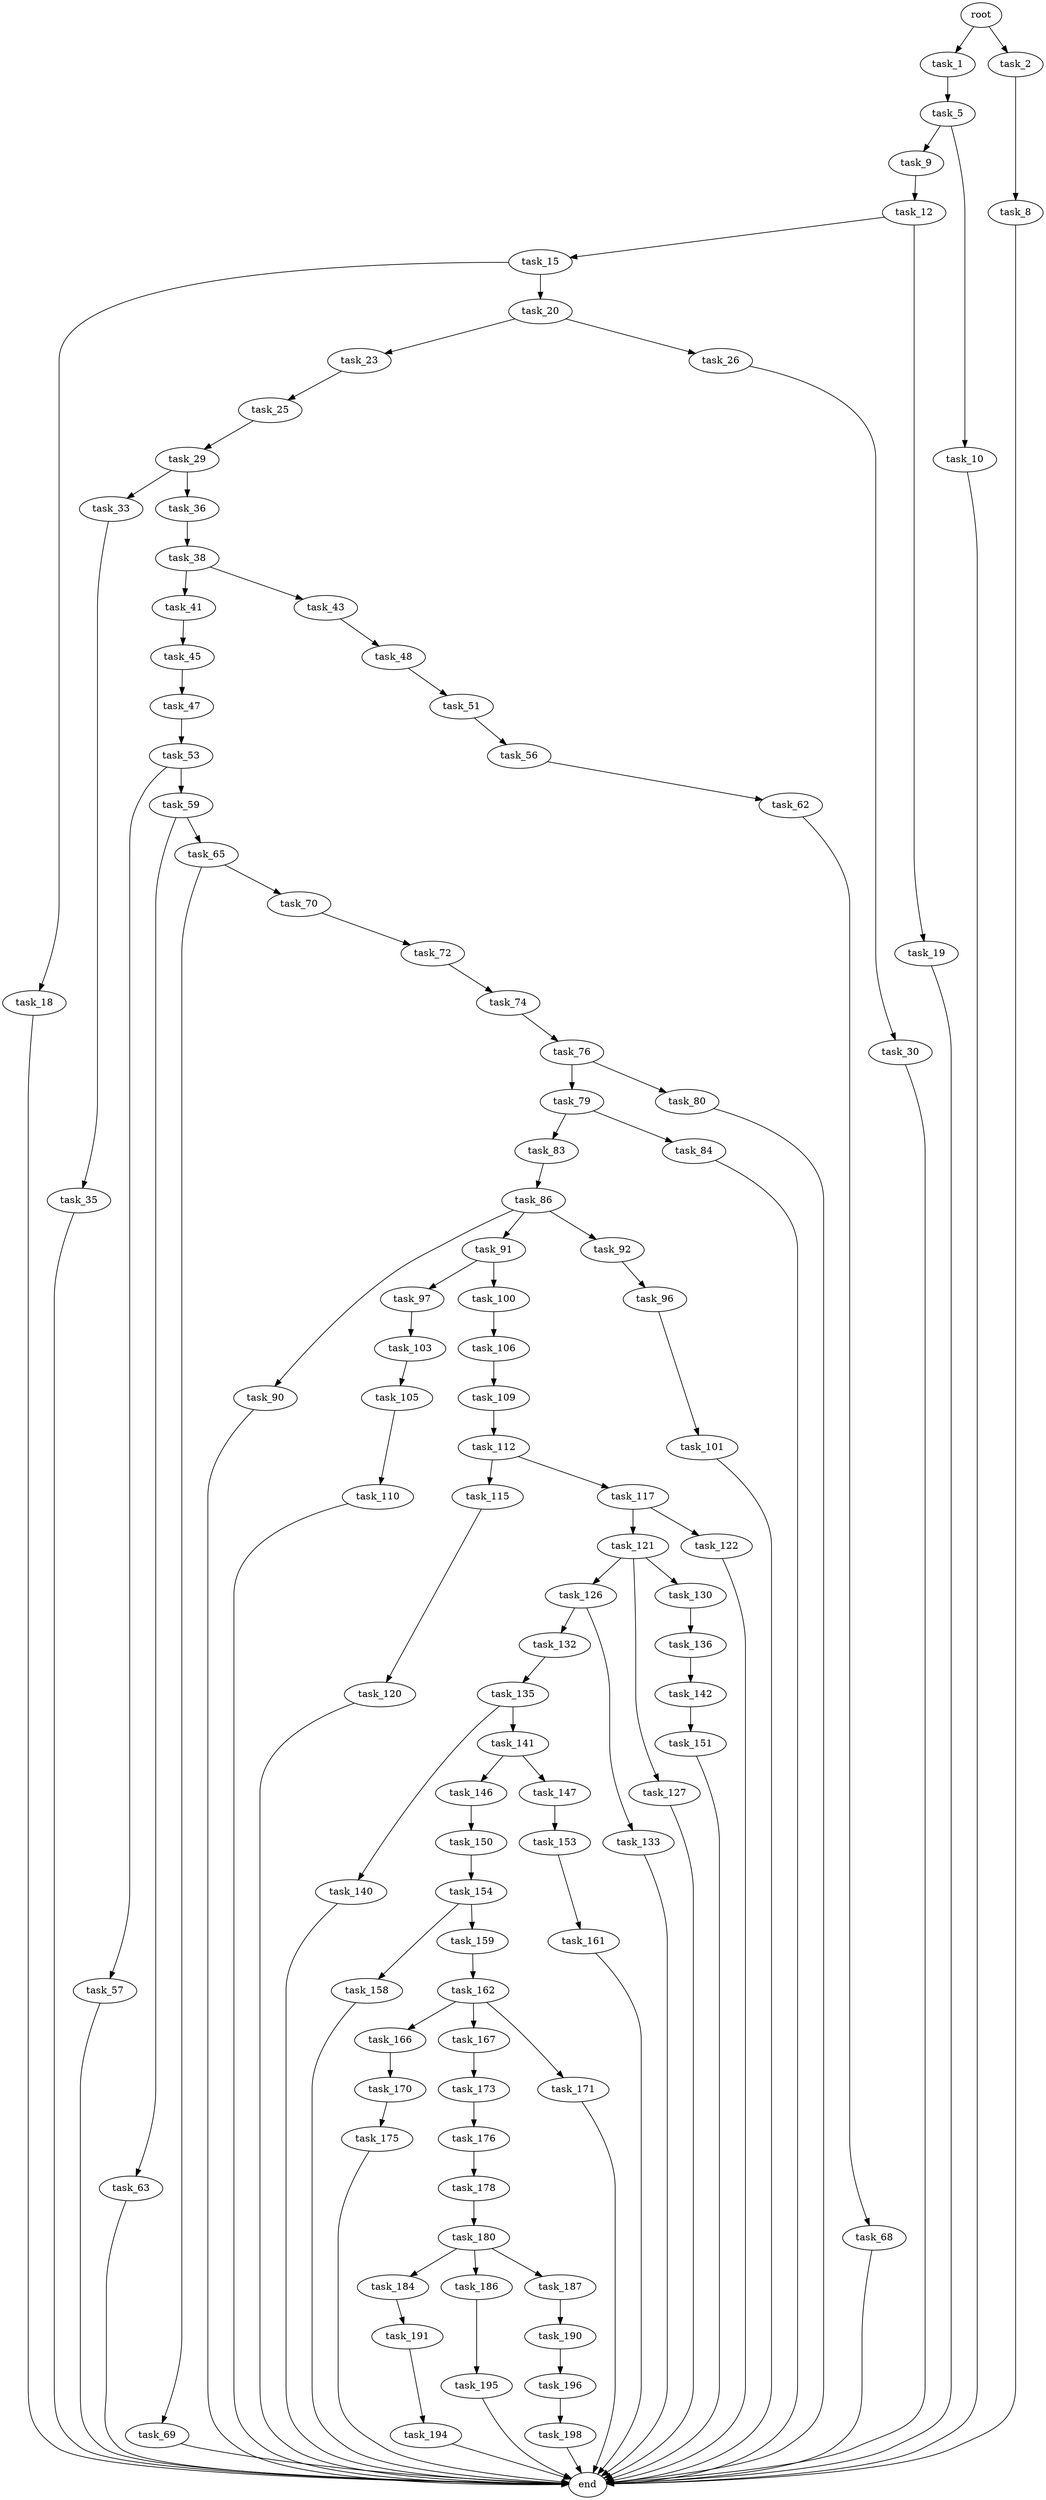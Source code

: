 digraph G {
  root [size="0.000000"];
  task_1 [size="15823078725.000000"];
  task_2 [size="134217728000.000000"];
  task_5 [size="415015372384.000000"];
  task_8 [size="4135402521.000000"];
  task_9 [size="37887112301.000000"];
  task_10 [size="231928233984.000000"];
  task_12 [size="134217728000.000000"];
  task_15 [size="20405592581.000000"];
  task_18 [size="594939585205.000000"];
  task_19 [size="2040855752.000000"];
  task_20 [size="227538112958.000000"];
  task_23 [size="445609140463.000000"];
  task_25 [size="28991029248.000000"];
  task_26 [size="28228560577.000000"];
  task_29 [size="3404110175.000000"];
  task_30 [size="13984985696.000000"];
  task_33 [size="20947084527.000000"];
  task_35 [size="43618217387.000000"];
  task_36 [size="48273016055.000000"];
  task_38 [size="103380161716.000000"];
  task_41 [size="390860368114.000000"];
  task_43 [size="549755813888.000000"];
  task_45 [size="165821469353.000000"];
  task_47 [size="134217728000.000000"];
  task_48 [size="16975453975.000000"];
  task_51 [size="1073741824000.000000"];
  task_53 [size="368293445632.000000"];
  task_56 [size="25489443662.000000"];
  task_57 [size="28991029248.000000"];
  task_59 [size="26757492121.000000"];
  task_62 [size="33379066180.000000"];
  task_63 [size="32442423220.000000"];
  task_65 [size="1073741824000.000000"];
  task_68 [size="6308321750.000000"];
  task_69 [size="21295764458.000000"];
  task_70 [size="1073741824000.000000"];
  task_72 [size="5517749580.000000"];
  task_74 [size="8589934592.000000"];
  task_76 [size="231928233984.000000"];
  task_79 [size="30947958708.000000"];
  task_80 [size="14830132895.000000"];
  task_83 [size="21251617245.000000"];
  task_84 [size="26071104972.000000"];
  task_86 [size="1312530009484.000000"];
  task_90 [size="95411797362.000000"];
  task_91 [size="466683138925.000000"];
  task_92 [size="25862213839.000000"];
  task_96 [size="782757789696.000000"];
  task_97 [size="95995805966.000000"];
  task_100 [size="1073741824000.000000"];
  task_101 [size="1090225911079.000000"];
  task_103 [size="16213567469.000000"];
  task_105 [size="15185550724.000000"];
  task_106 [size="231928233984.000000"];
  task_109 [size="365079157840.000000"];
  task_110 [size="1815896620.000000"];
  task_112 [size="782757789696.000000"];
  task_115 [size="13357824978.000000"];
  task_117 [size="50063329249.000000"];
  task_120 [size="6528178164.000000"];
  task_121 [size="305037287592.000000"];
  task_122 [size="739633220828.000000"];
  task_126 [size="9486779058.000000"];
  task_127 [size="1073741824000.000000"];
  task_130 [size="419915574475.000000"];
  task_132 [size="22684711234.000000"];
  task_133 [size="549755813888.000000"];
  task_135 [size="28991029248.000000"];
  task_136 [size="1024839339645.000000"];
  task_140 [size="454017562673.000000"];
  task_141 [size="94058427184.000000"];
  task_142 [size="134217728000.000000"];
  task_146 [size="17815893049.000000"];
  task_147 [size="19647178396.000000"];
  task_150 [size="549755813888.000000"];
  task_151 [size="40423249673.000000"];
  task_153 [size="8589934592.000000"];
  task_154 [size="368293445632.000000"];
  task_158 [size="69049470071.000000"];
  task_159 [size="28991029248.000000"];
  task_161 [size="14088074162.000000"];
  task_162 [size="151249092195.000000"];
  task_166 [size="68719476736.000000"];
  task_167 [size="924313556.000000"];
  task_170 [size="134217728000.000000"];
  task_171 [size="17435507661.000000"];
  task_173 [size="68719476736.000000"];
  task_175 [size="68719476736.000000"];
  task_176 [size="368293445632.000000"];
  task_178 [size="871257827998.000000"];
  task_180 [size="2699714669.000000"];
  task_184 [size="118830565062.000000"];
  task_186 [size="231928233984.000000"];
  task_187 [size="2195079531.000000"];
  task_190 [size="549755813888.000000"];
  task_191 [size="368293445632.000000"];
  task_194 [size="495116872378.000000"];
  task_195 [size="523041135984.000000"];
  task_196 [size="231928233984.000000"];
  task_198 [size="42837558603.000000"];
  end [size="0.000000"];

  root -> task_1 [size="1.000000"];
  root -> task_2 [size="1.000000"];
  task_1 -> task_5 [size="536870912.000000"];
  task_2 -> task_8 [size="209715200.000000"];
  task_5 -> task_9 [size="679477248.000000"];
  task_5 -> task_10 [size="679477248.000000"];
  task_8 -> end [size="1.000000"];
  task_9 -> task_12 [size="33554432.000000"];
  task_10 -> end [size="1.000000"];
  task_12 -> task_15 [size="209715200.000000"];
  task_12 -> task_19 [size="209715200.000000"];
  task_15 -> task_18 [size="679477248.000000"];
  task_15 -> task_20 [size="679477248.000000"];
  task_18 -> end [size="1.000000"];
  task_19 -> end [size="1.000000"];
  task_20 -> task_23 [size="301989888.000000"];
  task_20 -> task_26 [size="301989888.000000"];
  task_23 -> task_25 [size="679477248.000000"];
  task_25 -> task_29 [size="75497472.000000"];
  task_26 -> task_30 [size="33554432.000000"];
  task_29 -> task_33 [size="75497472.000000"];
  task_29 -> task_36 [size="75497472.000000"];
  task_30 -> end [size="1.000000"];
  task_33 -> task_35 [size="411041792.000000"];
  task_35 -> end [size="1.000000"];
  task_36 -> task_38 [size="838860800.000000"];
  task_38 -> task_41 [size="75497472.000000"];
  task_38 -> task_43 [size="75497472.000000"];
  task_41 -> task_45 [size="536870912.000000"];
  task_43 -> task_48 [size="536870912.000000"];
  task_45 -> task_47 [size="411041792.000000"];
  task_47 -> task_53 [size="209715200.000000"];
  task_48 -> task_51 [size="679477248.000000"];
  task_51 -> task_56 [size="838860800.000000"];
  task_53 -> task_57 [size="411041792.000000"];
  task_53 -> task_59 [size="411041792.000000"];
  task_56 -> task_62 [size="33554432.000000"];
  task_57 -> end [size="1.000000"];
  task_59 -> task_63 [size="536870912.000000"];
  task_59 -> task_65 [size="536870912.000000"];
  task_62 -> task_68 [size="536870912.000000"];
  task_63 -> end [size="1.000000"];
  task_65 -> task_69 [size="838860800.000000"];
  task_65 -> task_70 [size="838860800.000000"];
  task_68 -> end [size="1.000000"];
  task_69 -> end [size="1.000000"];
  task_70 -> task_72 [size="838860800.000000"];
  task_72 -> task_74 [size="536870912.000000"];
  task_74 -> task_76 [size="33554432.000000"];
  task_76 -> task_79 [size="301989888.000000"];
  task_76 -> task_80 [size="301989888.000000"];
  task_79 -> task_83 [size="33554432.000000"];
  task_79 -> task_84 [size="33554432.000000"];
  task_80 -> end [size="1.000000"];
  task_83 -> task_86 [size="536870912.000000"];
  task_84 -> end [size="1.000000"];
  task_86 -> task_90 [size="838860800.000000"];
  task_86 -> task_91 [size="838860800.000000"];
  task_86 -> task_92 [size="838860800.000000"];
  task_90 -> end [size="1.000000"];
  task_91 -> task_97 [size="301989888.000000"];
  task_91 -> task_100 [size="301989888.000000"];
  task_92 -> task_96 [size="536870912.000000"];
  task_96 -> task_101 [size="679477248.000000"];
  task_97 -> task_103 [size="75497472.000000"];
  task_100 -> task_106 [size="838860800.000000"];
  task_101 -> end [size="1.000000"];
  task_103 -> task_105 [size="411041792.000000"];
  task_105 -> task_110 [size="75497472.000000"];
  task_106 -> task_109 [size="301989888.000000"];
  task_109 -> task_112 [size="301989888.000000"];
  task_110 -> end [size="1.000000"];
  task_112 -> task_115 [size="679477248.000000"];
  task_112 -> task_117 [size="679477248.000000"];
  task_115 -> task_120 [size="209715200.000000"];
  task_117 -> task_121 [size="75497472.000000"];
  task_117 -> task_122 [size="75497472.000000"];
  task_120 -> end [size="1.000000"];
  task_121 -> task_126 [size="838860800.000000"];
  task_121 -> task_127 [size="838860800.000000"];
  task_121 -> task_130 [size="838860800.000000"];
  task_122 -> end [size="1.000000"];
  task_126 -> task_132 [size="411041792.000000"];
  task_126 -> task_133 [size="411041792.000000"];
  task_127 -> end [size="1.000000"];
  task_130 -> task_136 [size="301989888.000000"];
  task_132 -> task_135 [size="838860800.000000"];
  task_133 -> end [size="1.000000"];
  task_135 -> task_140 [size="75497472.000000"];
  task_135 -> task_141 [size="75497472.000000"];
  task_136 -> task_142 [size="838860800.000000"];
  task_140 -> end [size="1.000000"];
  task_141 -> task_146 [size="75497472.000000"];
  task_141 -> task_147 [size="75497472.000000"];
  task_142 -> task_151 [size="209715200.000000"];
  task_146 -> task_150 [size="536870912.000000"];
  task_147 -> task_153 [size="411041792.000000"];
  task_150 -> task_154 [size="536870912.000000"];
  task_151 -> end [size="1.000000"];
  task_153 -> task_161 [size="33554432.000000"];
  task_154 -> task_158 [size="411041792.000000"];
  task_154 -> task_159 [size="411041792.000000"];
  task_158 -> end [size="1.000000"];
  task_159 -> task_162 [size="75497472.000000"];
  task_161 -> end [size="1.000000"];
  task_162 -> task_166 [size="134217728.000000"];
  task_162 -> task_167 [size="134217728.000000"];
  task_162 -> task_171 [size="134217728.000000"];
  task_166 -> task_170 [size="134217728.000000"];
  task_167 -> task_173 [size="75497472.000000"];
  task_170 -> task_175 [size="209715200.000000"];
  task_171 -> end [size="1.000000"];
  task_173 -> task_176 [size="134217728.000000"];
  task_175 -> end [size="1.000000"];
  task_176 -> task_178 [size="411041792.000000"];
  task_178 -> task_180 [size="536870912.000000"];
  task_180 -> task_184 [size="75497472.000000"];
  task_180 -> task_186 [size="75497472.000000"];
  task_180 -> task_187 [size="75497472.000000"];
  task_184 -> task_191 [size="301989888.000000"];
  task_186 -> task_195 [size="301989888.000000"];
  task_187 -> task_190 [size="75497472.000000"];
  task_190 -> task_196 [size="536870912.000000"];
  task_191 -> task_194 [size="411041792.000000"];
  task_194 -> end [size="1.000000"];
  task_195 -> end [size="1.000000"];
  task_196 -> task_198 [size="301989888.000000"];
  task_198 -> end [size="1.000000"];
}
